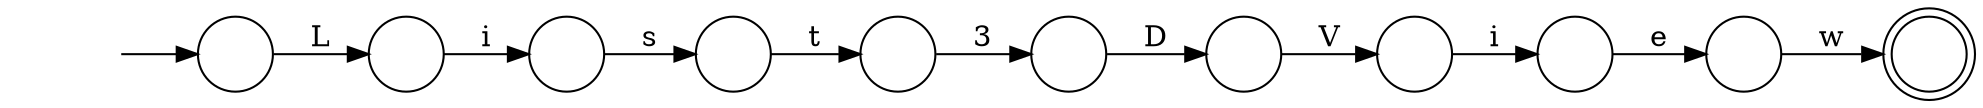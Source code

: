 digraph Automaton {
  rankdir = LR;
  0 [shape=doublecircle,label=""];
  1 [shape=circle,label=""];
  1 -> 8 [label="i"]
  2 [shape=circle,label=""];
  2 -> 1 [label="V"]
  3 [shape=circle,label=""];
  3 -> 2 [label="D"]
  4 [shape=circle,label=""];
  initial [shape=plaintext,label=""];
  initial -> 4
  4 -> 5 [label="L"]
  5 [shape=circle,label=""];
  5 -> 7 [label="i"]
  6 [shape=circle,label=""];
  6 -> 3 [label="3"]
  7 [shape=circle,label=""];
  7 -> 10 [label="s"]
  8 [shape=circle,label=""];
  8 -> 9 [label="e"]
  9 [shape=circle,label=""];
  9 -> 0 [label="w"]
  10 [shape=circle,label=""];
  10 -> 6 [label="t"]
}
